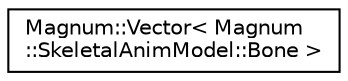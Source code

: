 digraph "圖形化之類別階層"
{
  edge [fontname="Helvetica",fontsize="10",labelfontname="Helvetica",labelfontsize="10"];
  node [fontname="Helvetica",fontsize="10",shape=record];
  rankdir="LR";
  Node1 [label="Magnum::Vector\< Magnum\l::SkeletalAnimModel::Bone \>",height=0.2,width=0.4,color="black", fillcolor="white", style="filled",URL="$class_magnum_1_1_vector.html"];
}
